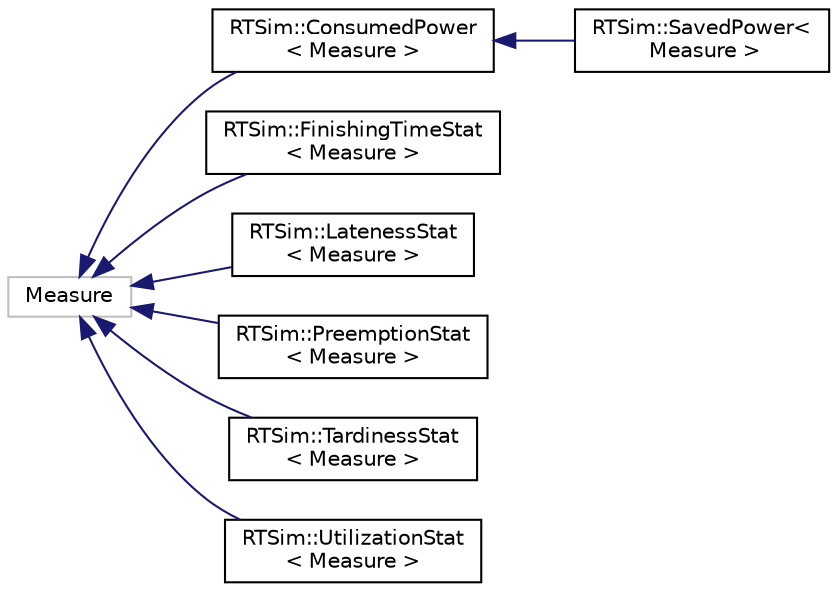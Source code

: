 digraph "Graphical Class Hierarchy"
{
  edge [fontname="Helvetica",fontsize="10",labelfontname="Helvetica",labelfontsize="10"];
  node [fontname="Helvetica",fontsize="10",shape=record];
  rankdir="LR";
  Node86 [label="Measure",height=0.2,width=0.4,color="grey75", fillcolor="white", style="filled"];
  Node86 -> Node0 [dir="back",color="midnightblue",fontsize="10",style="solid",fontname="Helvetica"];
  Node0 [label="RTSim::ConsumedPower\l\< Measure \>",height=0.2,width=0.4,color="black", fillcolor="white", style="filled",URL="$classRTSim_1_1ConsumedPower.html"];
  Node0 -> Node1 [dir="back",color="midnightblue",fontsize="10",style="solid",fontname="Helvetica"];
  Node1 [label="RTSim::SavedPower\<\l Measure \>",height=0.2,width=0.4,color="black", fillcolor="white", style="filled",URL="$classRTSim_1_1SavedPower.html"];
  Node86 -> Node89 [dir="back",color="midnightblue",fontsize="10",style="solid",fontname="Helvetica"];
  Node89 [label="RTSim::FinishingTimeStat\l\< Measure \>",height=0.2,width=0.4,color="black", fillcolor="white", style="filled",URL="$classRTSim_1_1FinishingTimeStat.html"];
  Node86 -> Node90 [dir="back",color="midnightblue",fontsize="10",style="solid",fontname="Helvetica"];
  Node90 [label="RTSim::LatenessStat\l\< Measure \>",height=0.2,width=0.4,color="black", fillcolor="white", style="filled",URL="$classRTSim_1_1LatenessStat.html"];
  Node86 -> Node91 [dir="back",color="midnightblue",fontsize="10",style="solid",fontname="Helvetica"];
  Node91 [label="RTSim::PreemptionStat\l\< Measure \>",height=0.2,width=0.4,color="black", fillcolor="white", style="filled",URL="$classRTSim_1_1PreemptionStat.html"];
  Node86 -> Node92 [dir="back",color="midnightblue",fontsize="10",style="solid",fontname="Helvetica"];
  Node92 [label="RTSim::TardinessStat\l\< Measure \>",height=0.2,width=0.4,color="black", fillcolor="white", style="filled",URL="$classRTSim_1_1TardinessStat.html"];
  Node86 -> Node93 [dir="back",color="midnightblue",fontsize="10",style="solid",fontname="Helvetica"];
  Node93 [label="RTSim::UtilizationStat\l\< Measure \>",height=0.2,width=0.4,color="black", fillcolor="white", style="filled",URL="$classRTSim_1_1UtilizationStat.html"];
}
